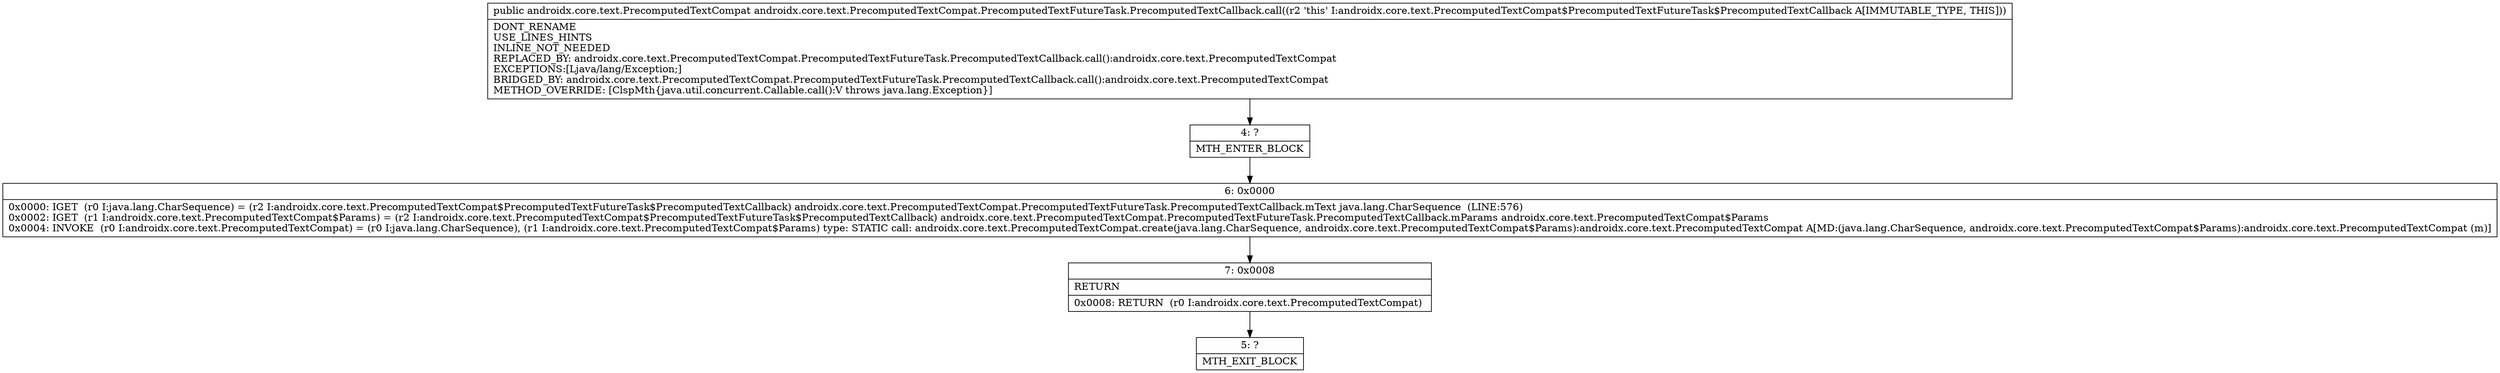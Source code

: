 digraph "CFG forandroidx.core.text.PrecomputedTextCompat.PrecomputedTextFutureTask.PrecomputedTextCallback.call()Landroidx\/core\/text\/PrecomputedTextCompat;" {
Node_4 [shape=record,label="{4\:\ ?|MTH_ENTER_BLOCK\l}"];
Node_6 [shape=record,label="{6\:\ 0x0000|0x0000: IGET  (r0 I:java.lang.CharSequence) = (r2 I:androidx.core.text.PrecomputedTextCompat$PrecomputedTextFutureTask$PrecomputedTextCallback) androidx.core.text.PrecomputedTextCompat.PrecomputedTextFutureTask.PrecomputedTextCallback.mText java.lang.CharSequence  (LINE:576)\l0x0002: IGET  (r1 I:androidx.core.text.PrecomputedTextCompat$Params) = (r2 I:androidx.core.text.PrecomputedTextCompat$PrecomputedTextFutureTask$PrecomputedTextCallback) androidx.core.text.PrecomputedTextCompat.PrecomputedTextFutureTask.PrecomputedTextCallback.mParams androidx.core.text.PrecomputedTextCompat$Params \l0x0004: INVOKE  (r0 I:androidx.core.text.PrecomputedTextCompat) = (r0 I:java.lang.CharSequence), (r1 I:androidx.core.text.PrecomputedTextCompat$Params) type: STATIC call: androidx.core.text.PrecomputedTextCompat.create(java.lang.CharSequence, androidx.core.text.PrecomputedTextCompat$Params):androidx.core.text.PrecomputedTextCompat A[MD:(java.lang.CharSequence, androidx.core.text.PrecomputedTextCompat$Params):androidx.core.text.PrecomputedTextCompat (m)]\l}"];
Node_7 [shape=record,label="{7\:\ 0x0008|RETURN\l|0x0008: RETURN  (r0 I:androidx.core.text.PrecomputedTextCompat) \l}"];
Node_5 [shape=record,label="{5\:\ ?|MTH_EXIT_BLOCK\l}"];
MethodNode[shape=record,label="{public androidx.core.text.PrecomputedTextCompat androidx.core.text.PrecomputedTextCompat.PrecomputedTextFutureTask.PrecomputedTextCallback.call((r2 'this' I:androidx.core.text.PrecomputedTextCompat$PrecomputedTextFutureTask$PrecomputedTextCallback A[IMMUTABLE_TYPE, THIS]))  | DONT_RENAME\lUSE_LINES_HINTS\lINLINE_NOT_NEEDED\lREPLACED_BY: androidx.core.text.PrecomputedTextCompat.PrecomputedTextFutureTask.PrecomputedTextCallback.call():androidx.core.text.PrecomputedTextCompat\lEXCEPTIONS:[Ljava\/lang\/Exception;]\lBRIDGED_BY: androidx.core.text.PrecomputedTextCompat.PrecomputedTextFutureTask.PrecomputedTextCallback.call():androidx.core.text.PrecomputedTextCompat\lMETHOD_OVERRIDE: [ClspMth\{java.util.concurrent.Callable.call():V throws java.lang.Exception\}]\l}"];
MethodNode -> Node_4;Node_4 -> Node_6;
Node_6 -> Node_7;
Node_7 -> Node_5;
}

